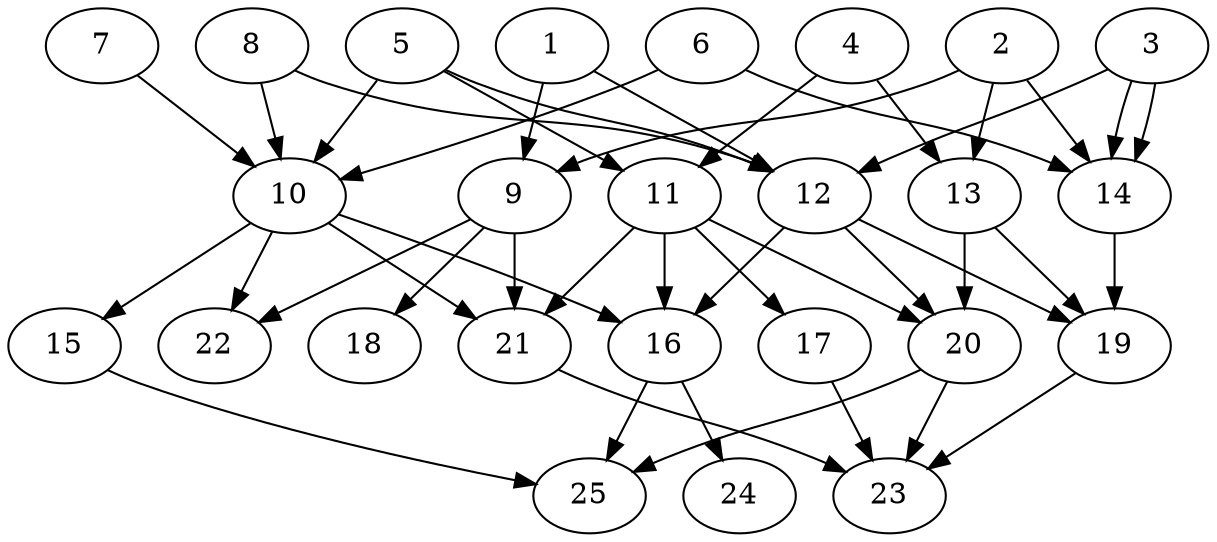 // DAG automatically generated by daggen at Thu Oct  3 14:00:39 2019
// ./daggen --dot -n 25 --ccr 0.5 --fat 0.7 --regular 0.7 --density 0.5 --mindata 5242880 --maxdata 52428800 
digraph G {
  1 [size="73076736", alpha="0.11", expect_size="36538368"] 
  1 -> 9 [size ="36538368"]
  1 -> 12 [size ="36538368"]
  2 [size="49696768", alpha="0.15", expect_size="24848384"] 
  2 -> 9 [size ="24848384"]
  2 -> 13 [size ="24848384"]
  2 -> 14 [size ="24848384"]
  3 [size="46592000", alpha="0.11", expect_size="23296000"] 
  3 -> 12 [size ="23296000"]
  3 -> 14 [size ="23296000"]
  3 -> 14 [size ="23296000"]
  4 [size="55695360", alpha="0.06", expect_size="27847680"] 
  4 -> 11 [size ="27847680"]
  4 -> 13 [size ="27847680"]
  5 [size="56954880", alpha="0.09", expect_size="28477440"] 
  5 -> 10 [size ="28477440"]
  5 -> 11 [size ="28477440"]
  5 -> 12 [size ="28477440"]
  6 [size="82749440", alpha="0.04", expect_size="41374720"] 
  6 -> 10 [size ="41374720"]
  6 -> 14 [size ="41374720"]
  7 [size="40364032", alpha="0.07", expect_size="20182016"] 
  7 -> 10 [size ="20182016"]
  8 [size="20858880", alpha="0.05", expect_size="10429440"] 
  8 -> 10 [size ="10429440"]
  8 -> 12 [size ="10429440"]
  9 [size="29184000", alpha="0.07", expect_size="14592000"] 
  9 -> 18 [size ="14592000"]
  9 -> 21 [size ="14592000"]
  9 -> 22 [size ="14592000"]
  10 [size="73426944", alpha="0.13", expect_size="36713472"] 
  10 -> 15 [size ="36713472"]
  10 -> 16 [size ="36713472"]
  10 -> 21 [size ="36713472"]
  10 -> 22 [size ="36713472"]
  11 [size="90574848", alpha="0.06", expect_size="45287424"] 
  11 -> 16 [size ="45287424"]
  11 -> 17 [size ="45287424"]
  11 -> 20 [size ="45287424"]
  11 -> 21 [size ="45287424"]
  12 [size="47144960", alpha="0.14", expect_size="23572480"] 
  12 -> 16 [size ="23572480"]
  12 -> 19 [size ="23572480"]
  12 -> 20 [size ="23572480"]
  13 [size="22663168", alpha="0.04", expect_size="11331584"] 
  13 -> 19 [size ="11331584"]
  13 -> 20 [size ="11331584"]
  14 [size="72847360", alpha="0.02", expect_size="36423680"] 
  14 -> 19 [size ="36423680"]
  15 [size="101074944", alpha="0.04", expect_size="50537472"] 
  15 -> 25 [size ="50537472"]
  16 [size="47480832", alpha="0.08", expect_size="23740416"] 
  16 -> 24 [size ="23740416"]
  16 -> 25 [size ="23740416"]
  17 [size="66504704", alpha="0.19", expect_size="33252352"] 
  17 -> 23 [size ="33252352"]
  18 [size="100921344", alpha="0.15", expect_size="50460672"] 
  19 [size="30420992", alpha="0.03", expect_size="15210496"] 
  19 -> 23 [size ="15210496"]
  20 [size="62148608", alpha="0.12", expect_size="31074304"] 
  20 -> 23 [size ="31074304"]
  20 -> 25 [size ="31074304"]
  21 [size="30879744", alpha="0.15", expect_size="15439872"] 
  21 -> 23 [size ="15439872"]
  22 [size="60944384", alpha="0.06", expect_size="30472192"] 
  23 [size="31406080", alpha="0.05", expect_size="15703040"] 
  24 [size="50122752", alpha="0.13", expect_size="25061376"] 
  25 [size="58761216", alpha="0.11", expect_size="29380608"] 
}
